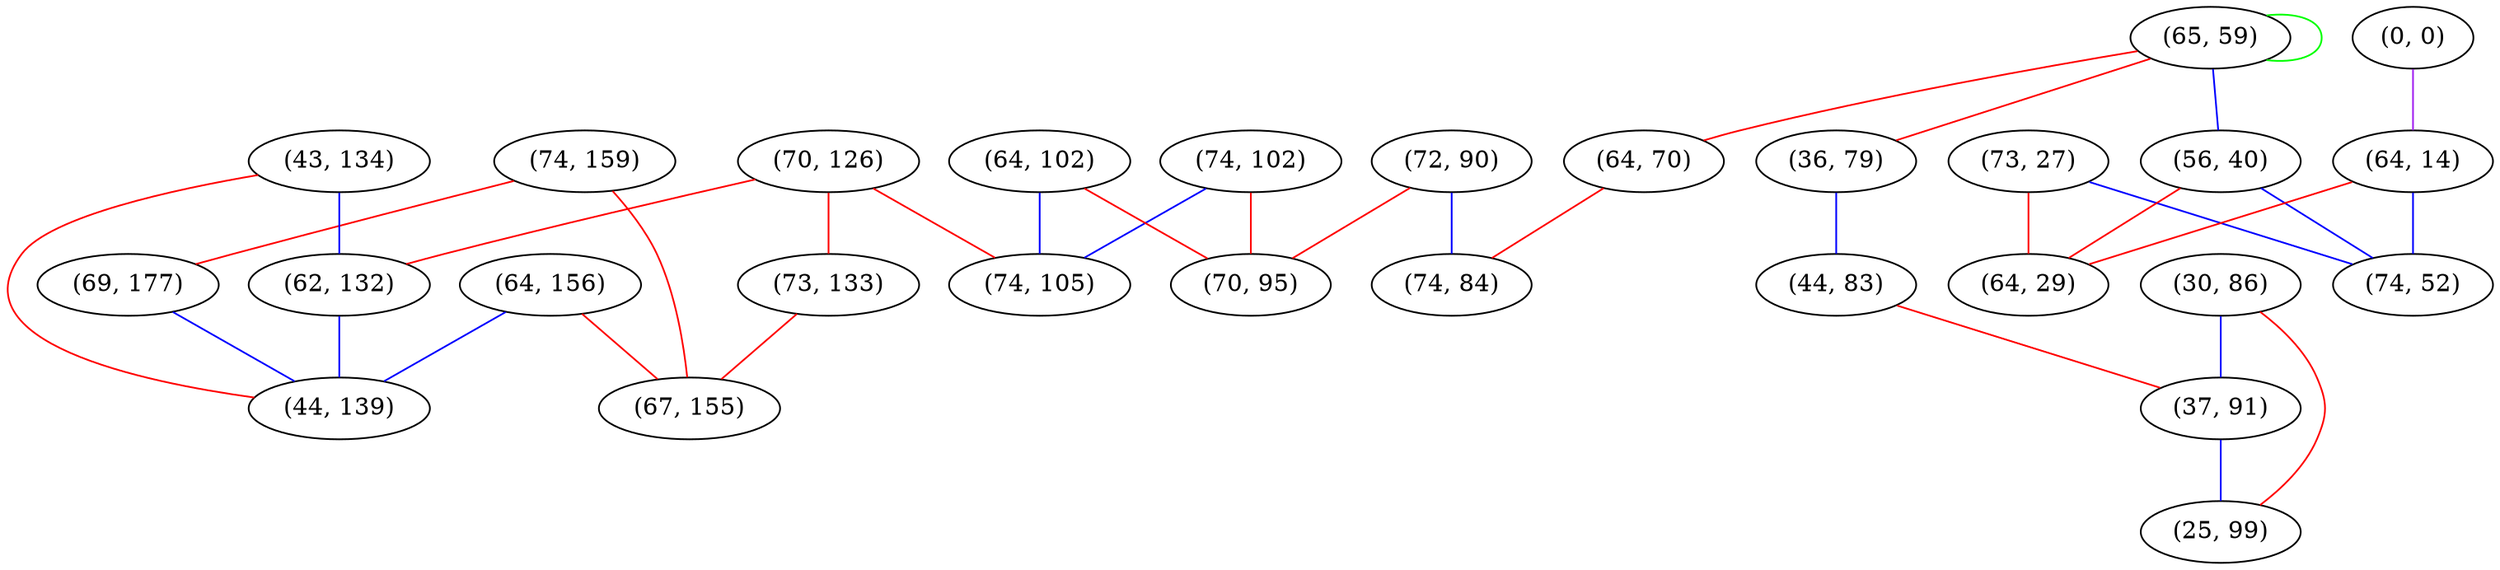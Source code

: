graph "" {
"(74, 159)";
"(65, 59)";
"(0, 0)";
"(43, 134)";
"(73, 27)";
"(74, 102)";
"(70, 126)";
"(73, 133)";
"(56, 40)";
"(64, 14)";
"(36, 79)";
"(44, 83)";
"(30, 86)";
"(64, 102)";
"(74, 52)";
"(37, 91)";
"(72, 90)";
"(74, 105)";
"(64, 156)";
"(62, 132)";
"(69, 177)";
"(70, 95)";
"(64, 70)";
"(74, 84)";
"(44, 139)";
"(25, 99)";
"(64, 29)";
"(67, 155)";
"(74, 159)" -- "(69, 177)"  [color=red, key=0, weight=1];
"(74, 159)" -- "(67, 155)"  [color=red, key=0, weight=1];
"(65, 59)" -- "(56, 40)"  [color=blue, key=0, weight=3];
"(65, 59)" -- "(64, 70)"  [color=red, key=0, weight=1];
"(65, 59)" -- "(36, 79)"  [color=red, key=0, weight=1];
"(65, 59)" -- "(65, 59)"  [color=green, key=0, weight=2];
"(0, 0)" -- "(64, 14)"  [color=purple, key=0, weight=4];
"(43, 134)" -- "(62, 132)"  [color=blue, key=0, weight=3];
"(43, 134)" -- "(44, 139)"  [color=red, key=0, weight=1];
"(73, 27)" -- "(64, 29)"  [color=red, key=0, weight=1];
"(73, 27)" -- "(74, 52)"  [color=blue, key=0, weight=3];
"(74, 102)" -- "(70, 95)"  [color=red, key=0, weight=1];
"(74, 102)" -- "(74, 105)"  [color=blue, key=0, weight=3];
"(70, 126)" -- "(62, 132)"  [color=red, key=0, weight=1];
"(70, 126)" -- "(74, 105)"  [color=red, key=0, weight=1];
"(70, 126)" -- "(73, 133)"  [color=red, key=0, weight=1];
"(73, 133)" -- "(67, 155)"  [color=red, key=0, weight=1];
"(56, 40)" -- "(64, 29)"  [color=red, key=0, weight=1];
"(56, 40)" -- "(74, 52)"  [color=blue, key=0, weight=3];
"(64, 14)" -- "(64, 29)"  [color=red, key=0, weight=1];
"(64, 14)" -- "(74, 52)"  [color=blue, key=0, weight=3];
"(36, 79)" -- "(44, 83)"  [color=blue, key=0, weight=3];
"(44, 83)" -- "(37, 91)"  [color=red, key=0, weight=1];
"(30, 86)" -- "(25, 99)"  [color=red, key=0, weight=1];
"(30, 86)" -- "(37, 91)"  [color=blue, key=0, weight=3];
"(64, 102)" -- "(70, 95)"  [color=red, key=0, weight=1];
"(64, 102)" -- "(74, 105)"  [color=blue, key=0, weight=3];
"(37, 91)" -- "(25, 99)"  [color=blue, key=0, weight=3];
"(72, 90)" -- "(70, 95)"  [color=red, key=0, weight=1];
"(72, 90)" -- "(74, 84)"  [color=blue, key=0, weight=3];
"(64, 156)" -- "(67, 155)"  [color=red, key=0, weight=1];
"(64, 156)" -- "(44, 139)"  [color=blue, key=0, weight=3];
"(62, 132)" -- "(44, 139)"  [color=blue, key=0, weight=3];
"(69, 177)" -- "(44, 139)"  [color=blue, key=0, weight=3];
"(64, 70)" -- "(74, 84)"  [color=red, key=0, weight=1];
}
